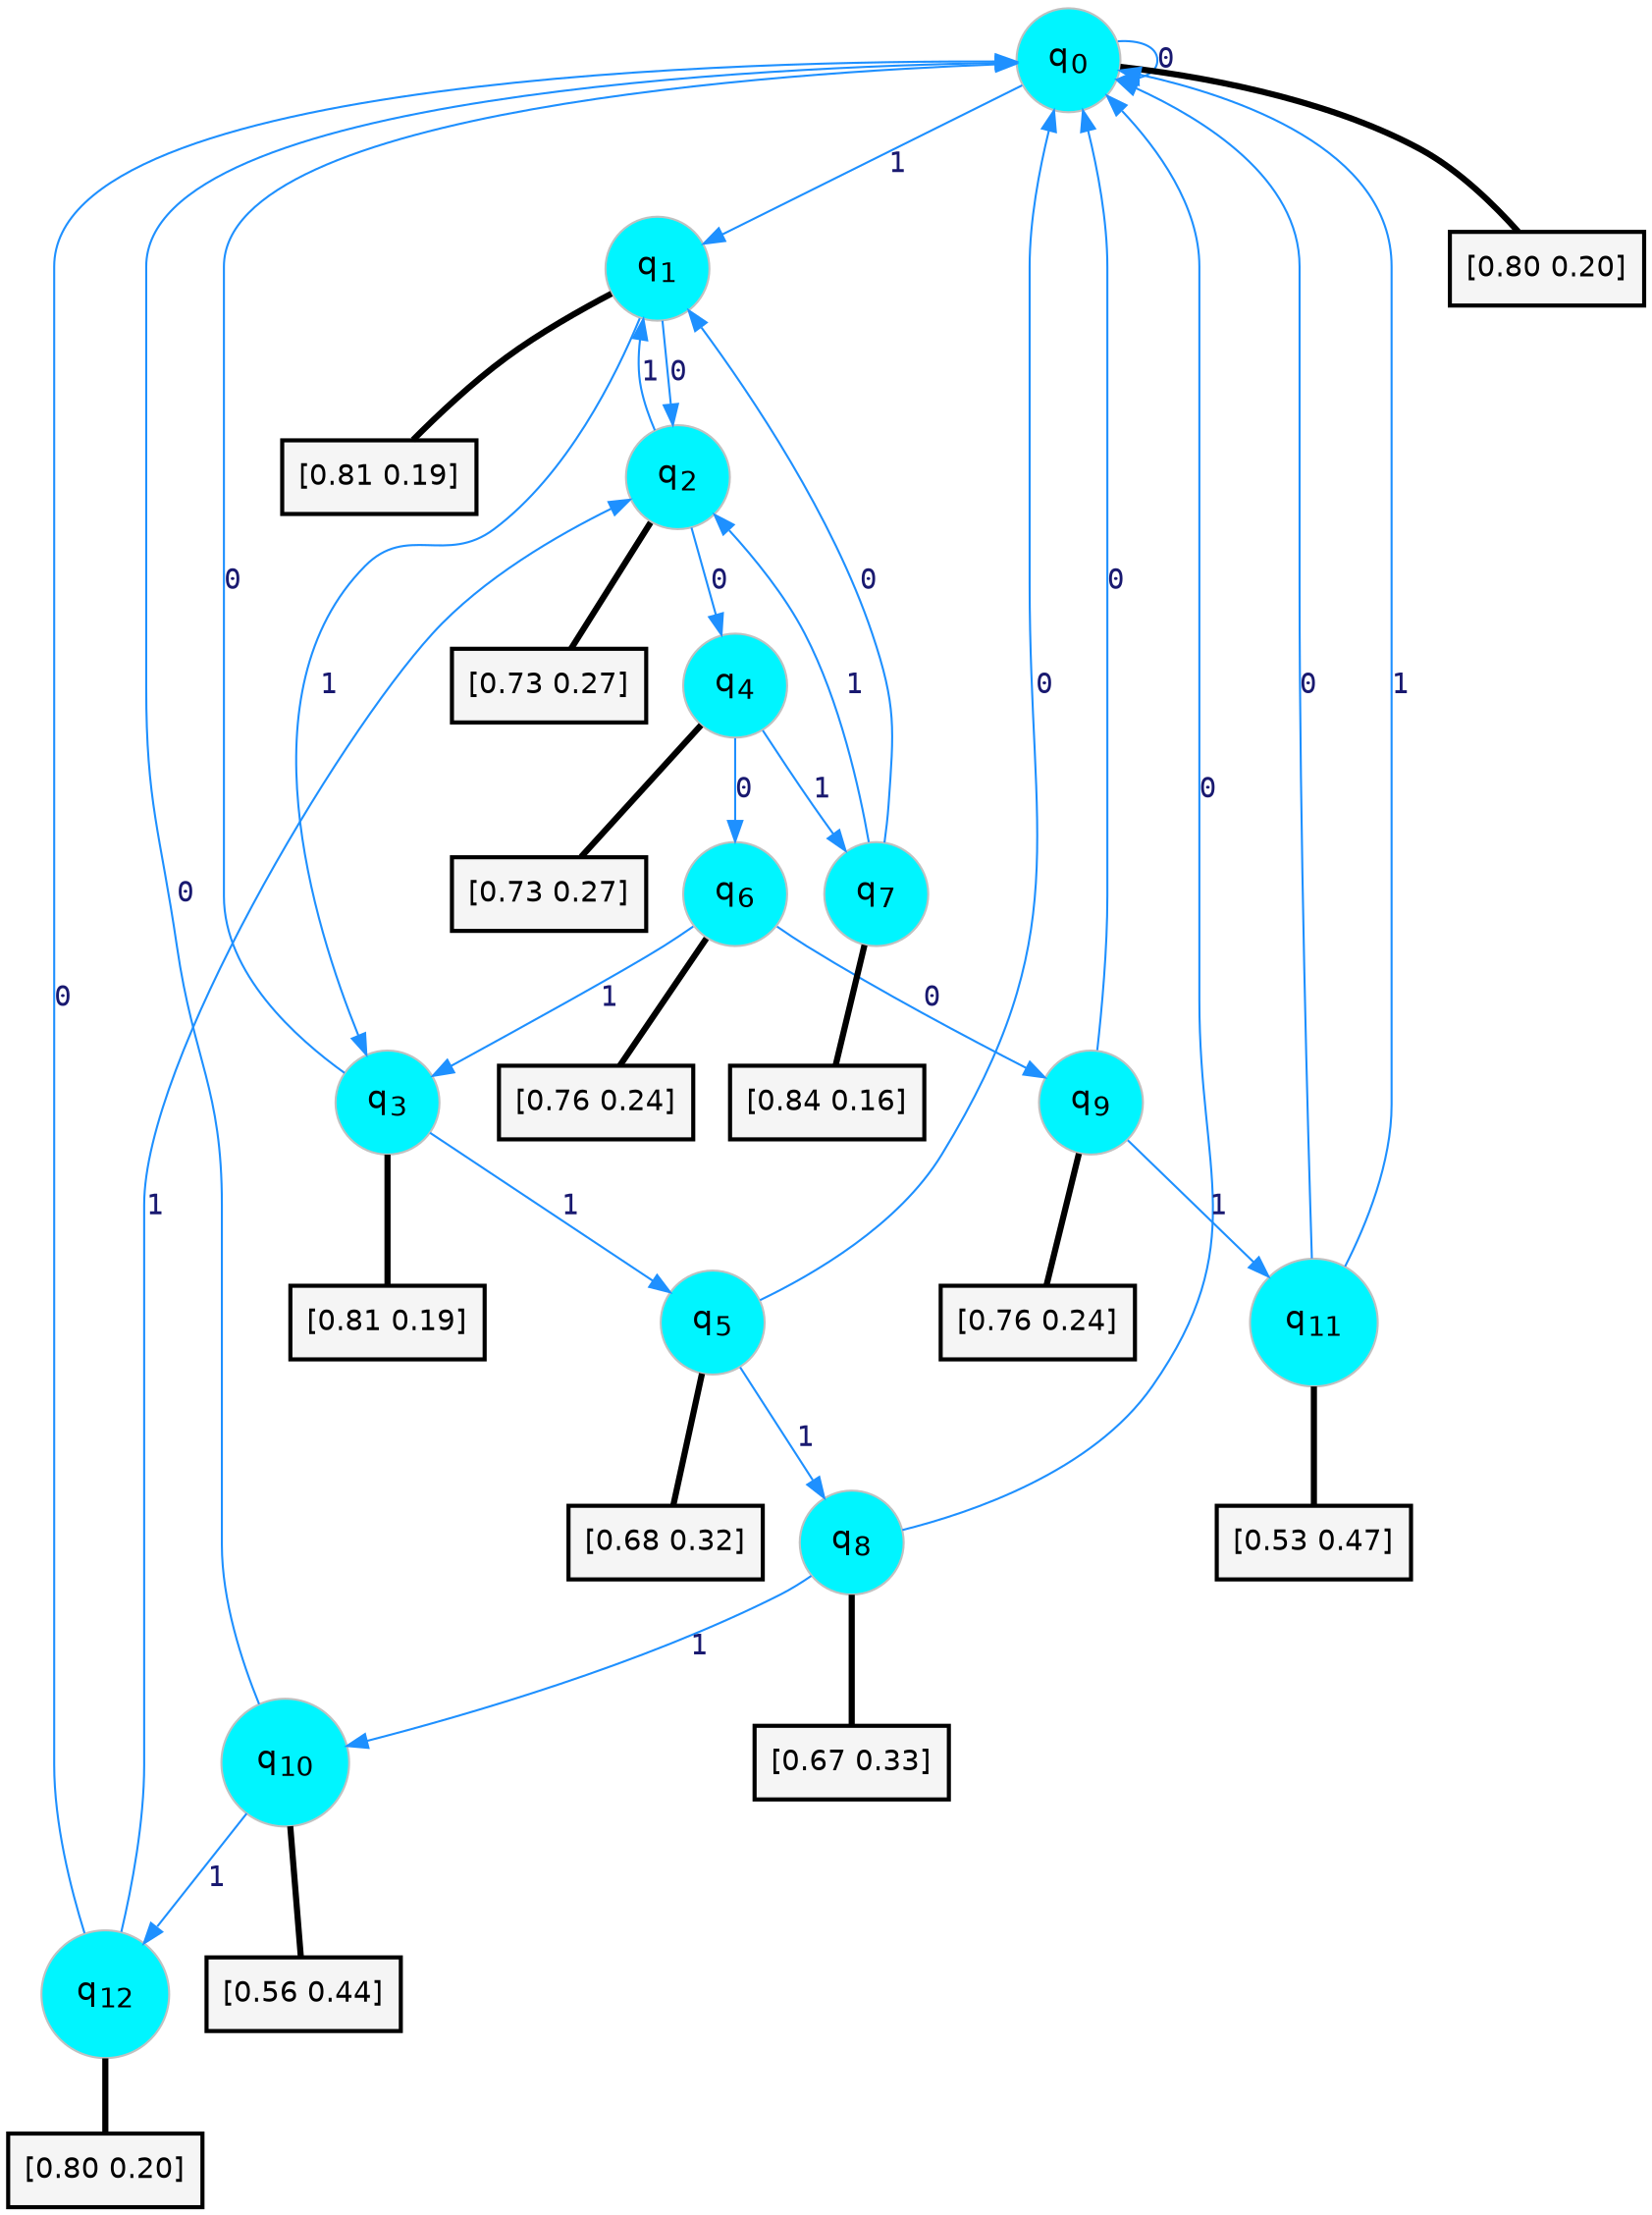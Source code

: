 digraph G {
graph [
bgcolor=transparent, dpi=300, rankdir=TD, size="40,25"];
node [
color=gray, fillcolor=turquoise1, fontcolor=black, fontname=Helvetica, fontsize=16, fontweight=bold, shape=circle, style=filled];
edge [
arrowsize=1, color=dodgerblue1, fontcolor=midnightblue, fontname=courier, fontweight=bold, penwidth=1, style=solid, weight=20];
0[label=<q<SUB>0</SUB>>];
1[label=<q<SUB>1</SUB>>];
2[label=<q<SUB>2</SUB>>];
3[label=<q<SUB>3</SUB>>];
4[label=<q<SUB>4</SUB>>];
5[label=<q<SUB>5</SUB>>];
6[label=<q<SUB>6</SUB>>];
7[label=<q<SUB>7</SUB>>];
8[label=<q<SUB>8</SUB>>];
9[label=<q<SUB>9</SUB>>];
10[label=<q<SUB>10</SUB>>];
11[label=<q<SUB>11</SUB>>];
12[label=<q<SUB>12</SUB>>];
13[label="[0.80 0.20]", shape=box,fontcolor=black, fontname=Helvetica, fontsize=14, penwidth=2, fillcolor=whitesmoke,color=black];
14[label="[0.81 0.19]", shape=box,fontcolor=black, fontname=Helvetica, fontsize=14, penwidth=2, fillcolor=whitesmoke,color=black];
15[label="[0.73 0.27]", shape=box,fontcolor=black, fontname=Helvetica, fontsize=14, penwidth=2, fillcolor=whitesmoke,color=black];
16[label="[0.81 0.19]", shape=box,fontcolor=black, fontname=Helvetica, fontsize=14, penwidth=2, fillcolor=whitesmoke,color=black];
17[label="[0.73 0.27]", shape=box,fontcolor=black, fontname=Helvetica, fontsize=14, penwidth=2, fillcolor=whitesmoke,color=black];
18[label="[0.68 0.32]", shape=box,fontcolor=black, fontname=Helvetica, fontsize=14, penwidth=2, fillcolor=whitesmoke,color=black];
19[label="[0.76 0.24]", shape=box,fontcolor=black, fontname=Helvetica, fontsize=14, penwidth=2, fillcolor=whitesmoke,color=black];
20[label="[0.84 0.16]", shape=box,fontcolor=black, fontname=Helvetica, fontsize=14, penwidth=2, fillcolor=whitesmoke,color=black];
21[label="[0.67 0.33]", shape=box,fontcolor=black, fontname=Helvetica, fontsize=14, penwidth=2, fillcolor=whitesmoke,color=black];
22[label="[0.76 0.24]", shape=box,fontcolor=black, fontname=Helvetica, fontsize=14, penwidth=2, fillcolor=whitesmoke,color=black];
23[label="[0.56 0.44]", shape=box,fontcolor=black, fontname=Helvetica, fontsize=14, penwidth=2, fillcolor=whitesmoke,color=black];
24[label="[0.53 0.47]", shape=box,fontcolor=black, fontname=Helvetica, fontsize=14, penwidth=2, fillcolor=whitesmoke,color=black];
25[label="[0.80 0.20]", shape=box,fontcolor=black, fontname=Helvetica, fontsize=14, penwidth=2, fillcolor=whitesmoke,color=black];
0->0 [label=0];
0->1 [label=1];
0->13 [arrowhead=none, penwidth=3,color=black];
1->2 [label=0];
1->3 [label=1];
1->14 [arrowhead=none, penwidth=3,color=black];
2->4 [label=0];
2->1 [label=1];
2->15 [arrowhead=none, penwidth=3,color=black];
3->0 [label=0];
3->5 [label=1];
3->16 [arrowhead=none, penwidth=3,color=black];
4->6 [label=0];
4->7 [label=1];
4->17 [arrowhead=none, penwidth=3,color=black];
5->0 [label=0];
5->8 [label=1];
5->18 [arrowhead=none, penwidth=3,color=black];
6->9 [label=0];
6->3 [label=1];
6->19 [arrowhead=none, penwidth=3,color=black];
7->1 [label=0];
7->2 [label=1];
7->20 [arrowhead=none, penwidth=3,color=black];
8->0 [label=0];
8->10 [label=1];
8->21 [arrowhead=none, penwidth=3,color=black];
9->0 [label=0];
9->11 [label=1];
9->22 [arrowhead=none, penwidth=3,color=black];
10->0 [label=0];
10->12 [label=1];
10->23 [arrowhead=none, penwidth=3,color=black];
11->0 [label=0];
11->0 [label=1];
11->24 [arrowhead=none, penwidth=3,color=black];
12->0 [label=0];
12->2 [label=1];
12->25 [arrowhead=none, penwidth=3,color=black];
}
